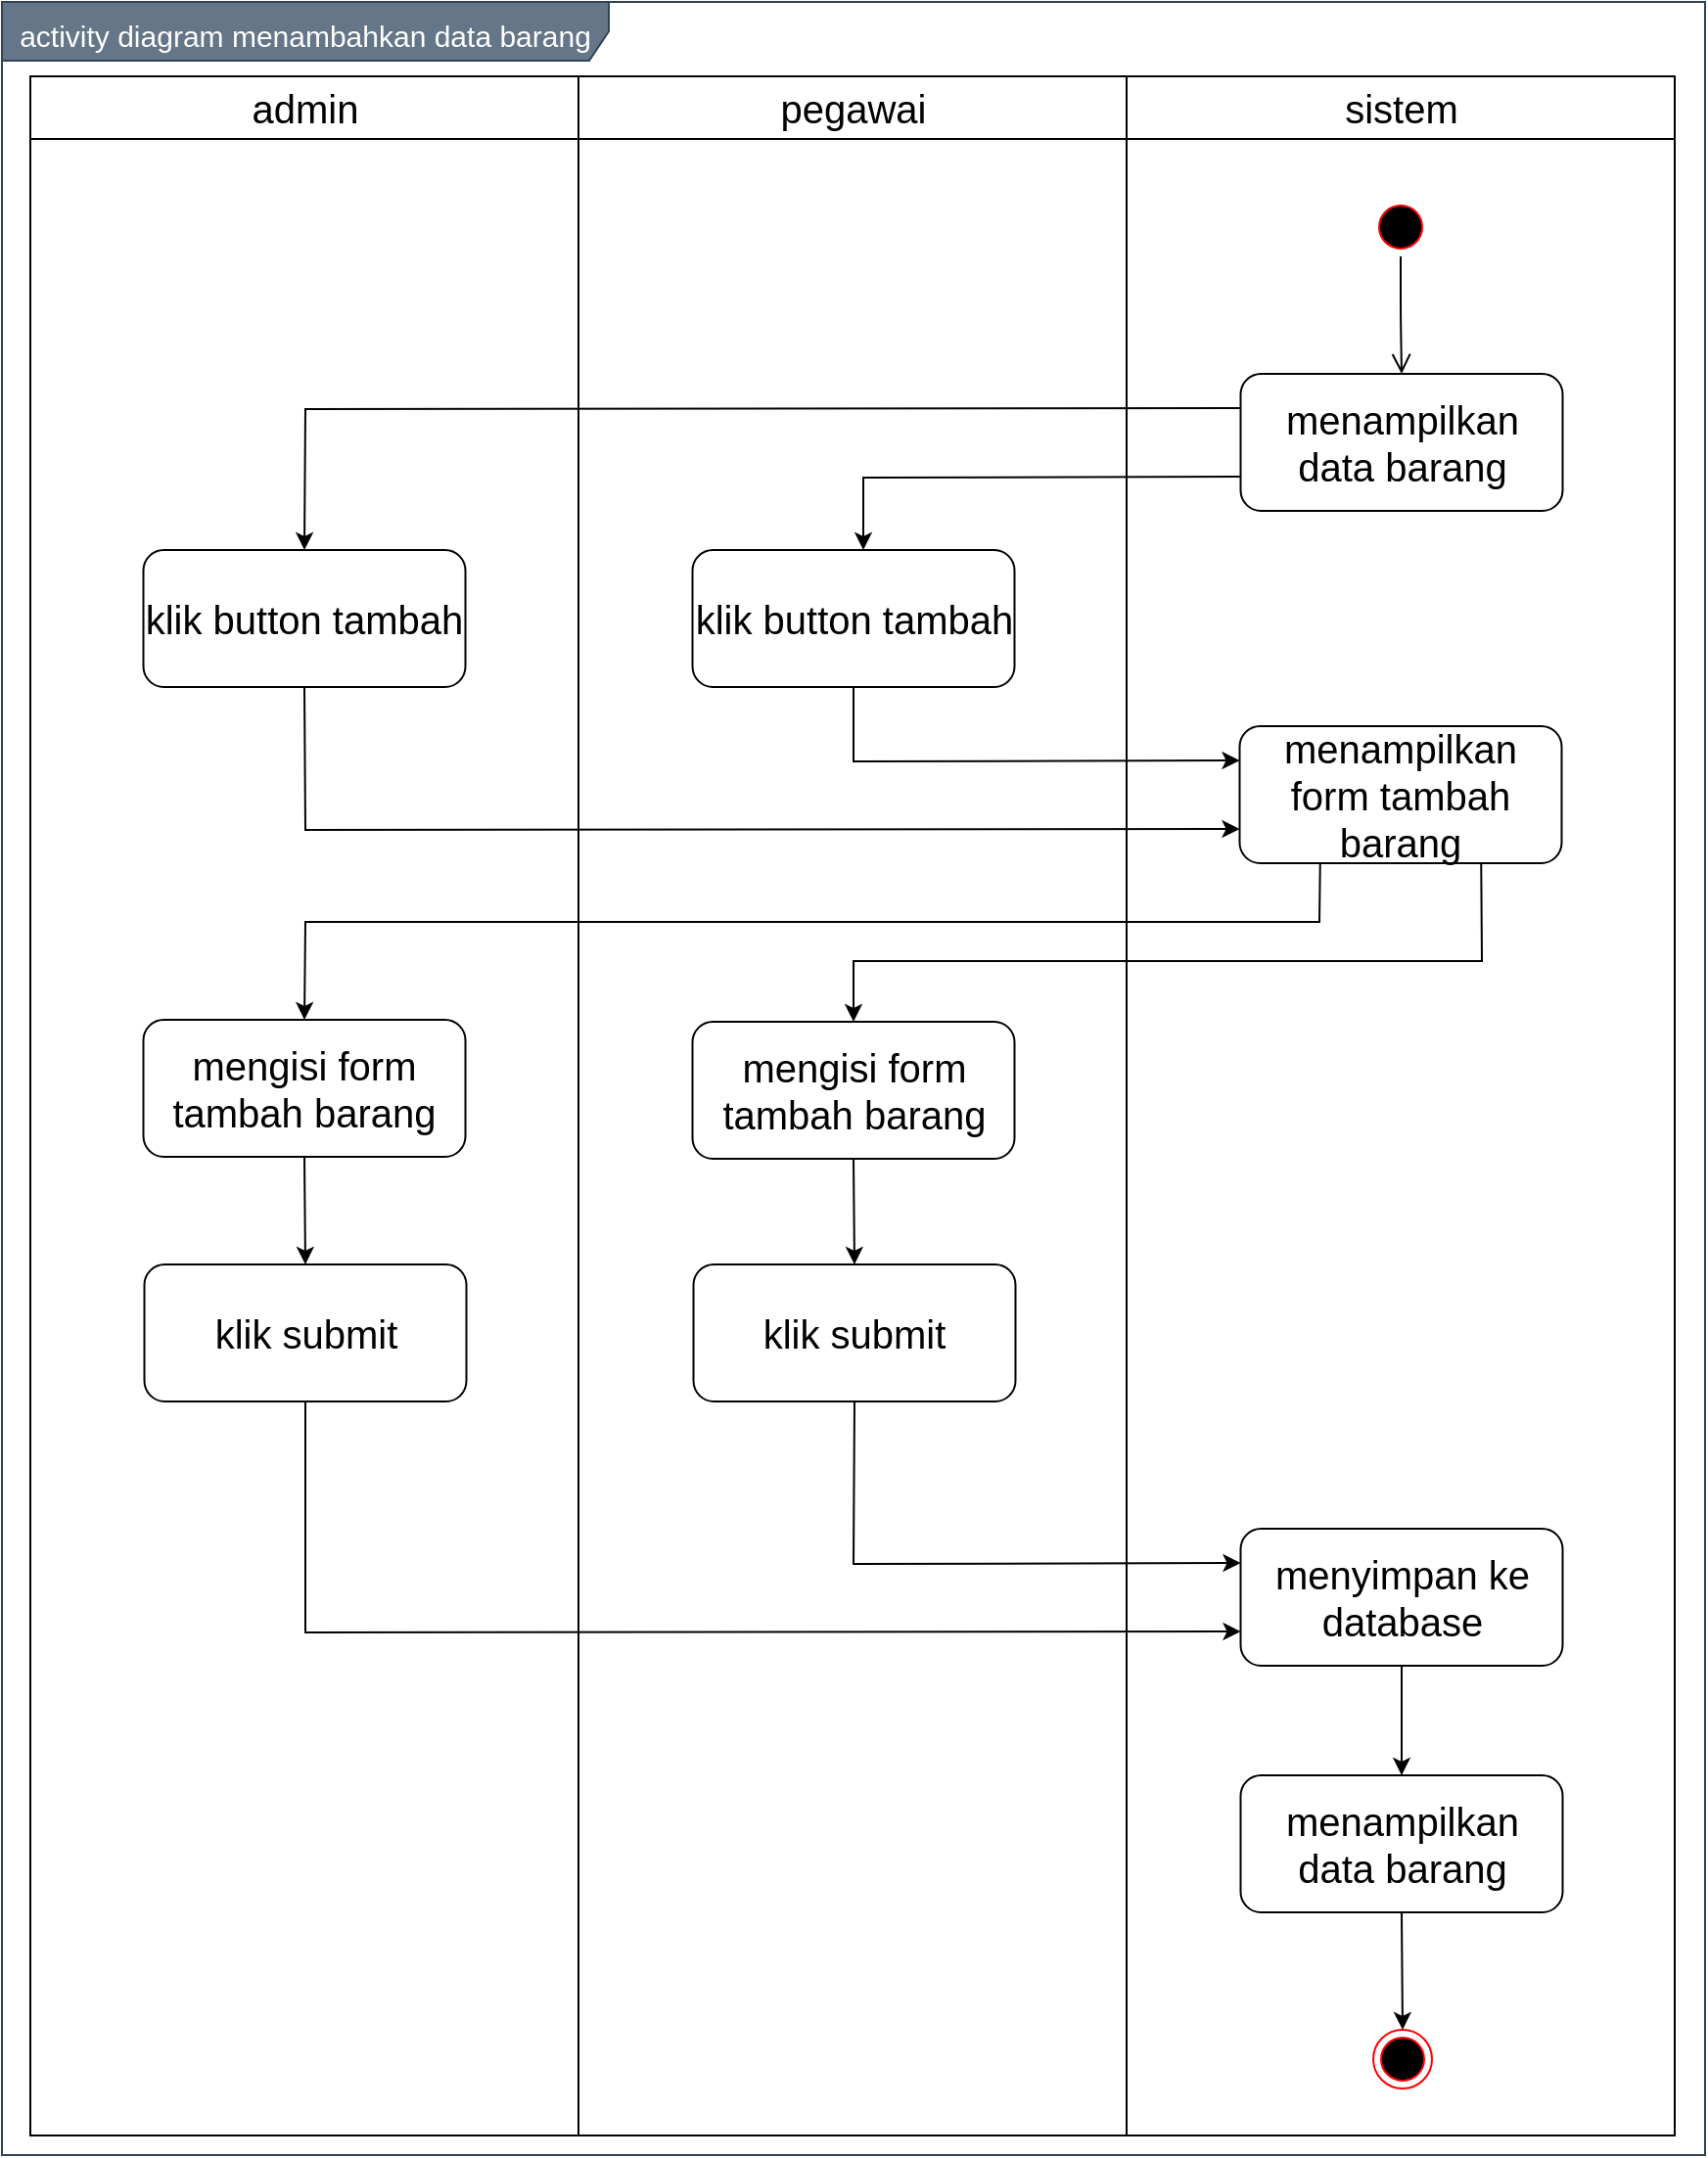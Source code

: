 <mxfile version="14.9.6" type="device"><diagram id="4sY_4pOe6gsLX4Sv0HWA" name="Page-1"><mxGraphModel dx="1199" dy="653" grid="1" gridSize="10" guides="1" tooltips="1" connect="1" arrows="1" fold="1" page="1" pageScale="1" pageWidth="850" pageHeight="1100" math="0" shadow="0"><root><mxCell id="0"/><mxCell id="1" parent="0"/><mxCell id="BbtuUHXR053eocaMkKbn-1" value="&lt;font style=&quot;font-size: 15px&quot;&gt;activity diagram menambahkan data barang&lt;/font&gt;" style="shape=umlFrame;whiteSpace=wrap;html=1;fontSize=20;align=center;width=310;height=30;fillColor=#647687;strokeColor=#314354;fontColor=#ffffff;" vertex="1" parent="1"><mxGeometry x="160" y="100" width="870" height="1100" as="geometry"/></mxCell><mxCell id="BbtuUHXR053eocaMkKbn-2" value="admin" style="swimlane;whiteSpace=wrap;fontSize=20;fontStyle=0;startSize=32;" vertex="1" parent="1"><mxGeometry x="174.5" y="138" width="280" height="1052" as="geometry"/></mxCell><mxCell id="BbtuUHXR053eocaMkKbn-3" value="klik button tambah" style="rounded=1;whiteSpace=wrap;html=1;fontSize=20;align=center;" vertex="1" parent="BbtuUHXR053eocaMkKbn-2"><mxGeometry x="57.75" y="242" width="164.5" height="70" as="geometry"/></mxCell><mxCell id="BbtuUHXR053eocaMkKbn-4" value="mengisi form tambah barang" style="rounded=1;whiteSpace=wrap;html=1;fontSize=20;align=center;" vertex="1" parent="BbtuUHXR053eocaMkKbn-2"><mxGeometry x="57.75" y="482" width="164.5" height="70" as="geometry"/></mxCell><mxCell id="BbtuUHXR053eocaMkKbn-5" value="pegawai" style="swimlane;whiteSpace=wrap;fontSize=20;fontStyle=0;startSize=32;" vertex="1" parent="1"><mxGeometry x="454.5" y="138" width="280" height="1052" as="geometry"/></mxCell><mxCell id="BbtuUHXR053eocaMkKbn-6" value="klik submit" style="rounded=1;whiteSpace=wrap;html=1;fontSize=20;align=center;" vertex="1" parent="BbtuUHXR053eocaMkKbn-5"><mxGeometry x="58.75" y="607" width="164.5" height="70" as="geometry"/></mxCell><mxCell id="BbtuUHXR053eocaMkKbn-7" value="sistem" style="swimlane;whiteSpace=wrap;fontSize=20;fontStyle=0;startSize=32;" vertex="1" parent="1"><mxGeometry x="734.5" y="138" width="280" height="1052" as="geometry"/></mxCell><mxCell id="BbtuUHXR053eocaMkKbn-8" value="" style="ellipse;html=1;shape=endState;fillColor=#000000;strokeColor=#ff0000;fontSize=20;align=center;" vertex="1" parent="BbtuUHXR053eocaMkKbn-7"><mxGeometry x="126" y="998" width="30" height="30" as="geometry"/></mxCell><mxCell id="BbtuUHXR053eocaMkKbn-9" value="" style="ellipse;html=1;shape=startState;fillColor=#000000;strokeColor=#ff0000;fontSize=20;align=center;" vertex="1" parent="BbtuUHXR053eocaMkKbn-7"><mxGeometry x="125" y="62" width="30" height="30" as="geometry"/></mxCell><mxCell id="BbtuUHXR053eocaMkKbn-10" value="" style="edgeStyle=orthogonalEdgeStyle;html=1;verticalAlign=bottom;endArrow=open;endSize=8;fontSize=20;entryX=0.5;entryY=0;entryDx=0;entryDy=0;" edge="1" parent="BbtuUHXR053eocaMkKbn-7" source="BbtuUHXR053eocaMkKbn-9" target="BbtuUHXR053eocaMkKbn-11"><mxGeometry relative="1" as="geometry"><mxPoint x="140" y="152" as="targetPoint"/></mxGeometry></mxCell><mxCell id="BbtuUHXR053eocaMkKbn-11" value="menampilkan data barang" style="rounded=1;whiteSpace=wrap;html=1;fontSize=20;align=center;" vertex="1" parent="BbtuUHXR053eocaMkKbn-7"><mxGeometry x="58.25" y="152" width="164.5" height="70" as="geometry"/></mxCell><mxCell id="BbtuUHXR053eocaMkKbn-12" value="menyimpan ke database" style="rounded=1;whiteSpace=wrap;html=1;fontSize=20;align=center;" vertex="1" parent="BbtuUHXR053eocaMkKbn-7"><mxGeometry x="58.25" y="742" width="164.5" height="70" as="geometry"/></mxCell><mxCell id="BbtuUHXR053eocaMkKbn-13" value="klik button tambah" style="rounded=1;whiteSpace=wrap;html=1;fontSize=20;align=center;" vertex="1" parent="1"><mxGeometry x="512.75" y="380" width="164.5" height="70" as="geometry"/></mxCell><mxCell id="BbtuUHXR053eocaMkKbn-14" value="menampilkan data barang" style="rounded=1;whiteSpace=wrap;html=1;fontSize=20;align=center;" vertex="1" parent="1"><mxGeometry x="792.75" y="1006" width="164.5" height="70" as="geometry"/></mxCell><mxCell id="BbtuUHXR053eocaMkKbn-15" value="" style="endArrow=classic;html=1;fontSize=20;strokeColor=#000000;entryX=0.5;entryY=0;entryDx=0;entryDy=0;exitX=0.5;exitY=1;exitDx=0;exitDy=0;" edge="1" parent="1" source="BbtuUHXR053eocaMkKbn-14" target="BbtuUHXR053eocaMkKbn-8"><mxGeometry width="50" height="50" relative="1" as="geometry"><mxPoint x="875" y="1596" as="sourcePoint"/><mxPoint x="895" y="1452.0" as="targetPoint"/></mxGeometry></mxCell><mxCell id="BbtuUHXR053eocaMkKbn-16" value="mengisi form tambah barang" style="rounded=1;whiteSpace=wrap;html=1;fontSize=20;align=center;" vertex="1" parent="1"><mxGeometry x="512.75" y="621" width="164.5" height="70" as="geometry"/></mxCell><mxCell id="BbtuUHXR053eocaMkKbn-17" value="" style="endArrow=classic;html=1;exitX=0;exitY=0.75;exitDx=0;exitDy=0;rounded=0;" edge="1" parent="1" source="BbtuUHXR053eocaMkKbn-11"><mxGeometry width="50" height="50" relative="1" as="geometry"><mxPoint x="600" y="580" as="sourcePoint"/><mxPoint x="600" y="380" as="targetPoint"/><Array as="points"><mxPoint x="600" y="343"/></Array></mxGeometry></mxCell><mxCell id="BbtuUHXR053eocaMkKbn-18" value="" style="endArrow=classic;html=1;exitX=0;exitY=0.25;exitDx=0;exitDy=0;rounded=0;entryX=0.5;entryY=0;entryDx=0;entryDy=0;" edge="1" parent="1" source="BbtuUHXR053eocaMkKbn-11" target="BbtuUHXR053eocaMkKbn-3"><mxGeometry width="50" height="50" relative="1" as="geometry"><mxPoint x="802.75" y="352.5" as="sourcePoint"/><mxPoint x="610" y="390" as="targetPoint"/><Array as="points"><mxPoint x="315" y="308"/></Array></mxGeometry></mxCell><mxCell id="BbtuUHXR053eocaMkKbn-19" value="menampilkan form tambah barang" style="rounded=1;whiteSpace=wrap;html=1;fontSize=20;align=center;" vertex="1" parent="1"><mxGeometry x="792.25" y="470" width="164.5" height="70" as="geometry"/></mxCell><mxCell id="BbtuUHXR053eocaMkKbn-20" value="klik submit" style="rounded=1;whiteSpace=wrap;html=1;fontSize=20;align=center;" vertex="1" parent="1"><mxGeometry x="232.75" y="745" width="164.5" height="70" as="geometry"/></mxCell><mxCell id="BbtuUHXR053eocaMkKbn-21" value="" style="endArrow=classic;html=1;entryX=0;entryY=0.25;entryDx=0;entryDy=0;exitX=0.5;exitY=1;exitDx=0;exitDy=0;rounded=0;" edge="1" parent="1" source="BbtuUHXR053eocaMkKbn-13" target="BbtuUHXR053eocaMkKbn-19"><mxGeometry width="50" height="50" relative="1" as="geometry"><mxPoint x="540" y="460" as="sourcePoint"/><mxPoint x="590" y="410" as="targetPoint"/><Array as="points"><mxPoint x="595" y="488"/></Array></mxGeometry></mxCell><mxCell id="BbtuUHXR053eocaMkKbn-22" value="" style="endArrow=classic;html=1;entryX=0;entryY=0.75;entryDx=0;entryDy=0;exitX=0.5;exitY=1;exitDx=0;exitDy=0;rounded=0;" edge="1" parent="1" source="BbtuUHXR053eocaMkKbn-3" target="BbtuUHXR053eocaMkKbn-19"><mxGeometry width="50" height="50" relative="1" as="geometry"><mxPoint x="540" y="460" as="sourcePoint"/><mxPoint x="590" y="410" as="targetPoint"/><Array as="points"><mxPoint x="315" y="523"/></Array></mxGeometry></mxCell><mxCell id="BbtuUHXR053eocaMkKbn-23" value="" style="endArrow=classic;html=1;entryX=0.5;entryY=0;entryDx=0;entryDy=0;exitX=0.25;exitY=1;exitDx=0;exitDy=0;rounded=0;" edge="1" parent="1" source="BbtuUHXR053eocaMkKbn-19" target="BbtuUHXR053eocaMkKbn-4"><mxGeometry width="50" height="50" relative="1" as="geometry"><mxPoint x="620" y="680" as="sourcePoint"/><mxPoint x="670" y="630" as="targetPoint"/><Array as="points"><mxPoint x="833" y="570"/><mxPoint x="315" y="570"/></Array></mxGeometry></mxCell><mxCell id="BbtuUHXR053eocaMkKbn-24" value="" style="endArrow=classic;html=1;exitX=0.75;exitY=1;exitDx=0;exitDy=0;entryX=0.5;entryY=0;entryDx=0;entryDy=0;rounded=0;" edge="1" parent="1" source="BbtuUHXR053eocaMkKbn-19" target="BbtuUHXR053eocaMkKbn-16"><mxGeometry width="50" height="50" relative="1" as="geometry"><mxPoint x="620" y="680" as="sourcePoint"/><mxPoint x="670" y="630" as="targetPoint"/><Array as="points"><mxPoint x="916" y="590"/><mxPoint x="595" y="590"/></Array></mxGeometry></mxCell><mxCell id="BbtuUHXR053eocaMkKbn-25" value="" style="endArrow=classic;html=1;entryX=0.5;entryY=0;entryDx=0;entryDy=0;exitX=0.5;exitY=1;exitDx=0;exitDy=0;" edge="1" parent="1" source="BbtuUHXR053eocaMkKbn-16" target="BbtuUHXR053eocaMkKbn-6"><mxGeometry width="50" height="50" relative="1" as="geometry"><mxPoint x="530" y="710" as="sourcePoint"/><mxPoint x="580" y="660" as="targetPoint"/></mxGeometry></mxCell><mxCell id="BbtuUHXR053eocaMkKbn-26" value="" style="endArrow=classic;html=1;entryX=0.5;entryY=0;entryDx=0;entryDy=0;exitX=0.5;exitY=1;exitDx=0;exitDy=0;" edge="1" parent="1" source="BbtuUHXR053eocaMkKbn-4" target="BbtuUHXR053eocaMkKbn-20"><mxGeometry width="50" height="50" relative="1" as="geometry"><mxPoint x="605" y="701" as="sourcePoint"/><mxPoint x="605.5" y="755" as="targetPoint"/></mxGeometry></mxCell><mxCell id="BbtuUHXR053eocaMkKbn-27" value="" style="endArrow=classic;html=1;entryX=0;entryY=0.25;entryDx=0;entryDy=0;exitX=0.5;exitY=1;exitDx=0;exitDy=0;rounded=0;" edge="1" parent="1" source="BbtuUHXR053eocaMkKbn-6" target="BbtuUHXR053eocaMkKbn-12"><mxGeometry width="50" height="50" relative="1" as="geometry"><mxPoint x="324.5" y="700" as="sourcePoint"/><mxPoint x="325.0" y="755" as="targetPoint"/><Array as="points"><mxPoint x="595" y="898"/></Array></mxGeometry></mxCell><mxCell id="BbtuUHXR053eocaMkKbn-28" value="" style="endArrow=classic;html=1;exitX=0.5;exitY=1;exitDx=0;exitDy=0;entryX=0;entryY=0.75;entryDx=0;entryDy=0;rounded=0;" edge="1" parent="1" source="BbtuUHXR053eocaMkKbn-20" target="BbtuUHXR053eocaMkKbn-12"><mxGeometry width="50" height="50" relative="1" as="geometry"><mxPoint x="590" y="990" as="sourcePoint"/><mxPoint x="640" y="940" as="targetPoint"/><Array as="points"><mxPoint x="315" y="933"/></Array></mxGeometry></mxCell><mxCell id="BbtuUHXR053eocaMkKbn-29" value="" style="endArrow=classic;html=1;entryX=0.5;entryY=0;entryDx=0;entryDy=0;exitX=0.5;exitY=1;exitDx=0;exitDy=0;" edge="1" parent="1" source="BbtuUHXR053eocaMkKbn-12" target="BbtuUHXR053eocaMkKbn-14"><mxGeometry width="50" height="50" relative="1" as="geometry"><mxPoint x="590" y="990" as="sourcePoint"/><mxPoint x="640" y="940" as="targetPoint"/></mxGeometry></mxCell></root></mxGraphModel></diagram></mxfile>